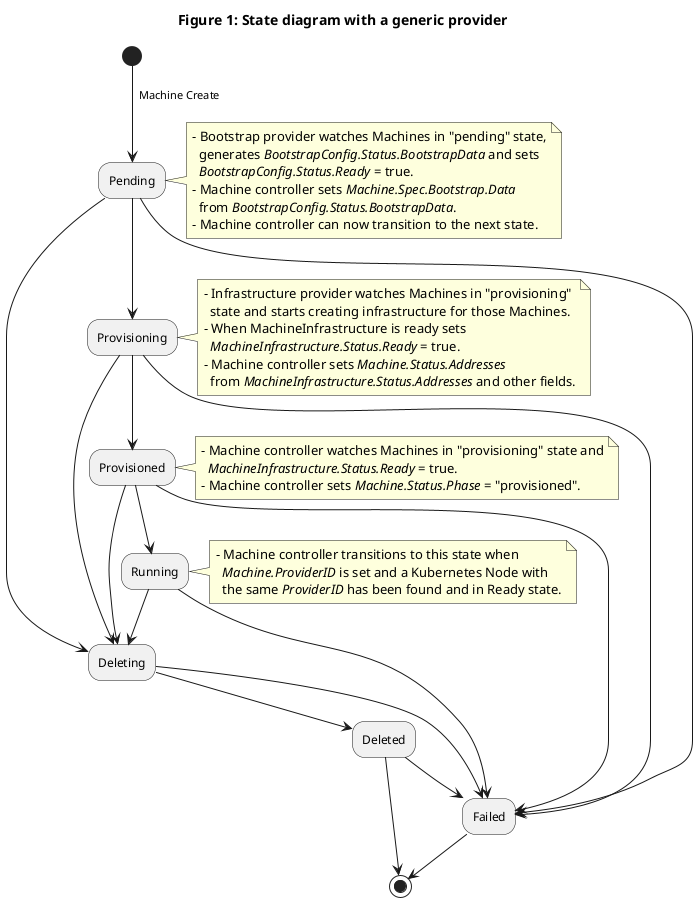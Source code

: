 @startuml
title Figure 1: State diagram with a generic provider

(*) --> [  Machine Create  ] "Pending"

note right
- Bootstrap provider watches Machines in "pending" state,
  generates //BootstrapConfig.Status.BootstrapData// and sets
  //BootstrapConfig.Status.Ready// = true.
- Machine controller sets //Machine.Spec.Bootstrap.Data//
  from //BootstrapConfig.Status.BootstrapData//.
- Machine controller can now transition to the next state.
end note

"Pending" --> "Provisioning"

note right
- Infrastructure provider watches Machines in "provisioning"
  state and starts creating infrastructure for those Machines.
- When MachineInfrastructure is ready sets
  //MachineInfrastructure.Status.Ready// = true.
- Machine controller sets //Machine.Status.Addresses//
  from //MachineInfrastructure.Status.Addresses// and other fields.
end note

"Provisioning" --> "Provisioned"

note right
- Machine controller watches Machines in "provisioning" state and
  //MachineInfrastructure.Status.Ready// = true.
- Machine controller sets //Machine.Status.Phase// = "provisioned".
end note

"Provisioned" --> "Running"

note right
- Machine controller transitions to this state when
  //Machine.ProviderID// is set and a Kubernetes Node with
  the same //ProviderID// has been found and in Ready state.
end note


"Pending" --> "Deleting"
"Provisioning" --> "Deleting"
"Provisioned" --> "Deleting"
"Running" --> "Deleting"

"Deleting" --> "Deleted"

"Pending" --> "Failed"
"Provisioning" --> "Failed"
"Provisioned" --> "Failed"
"Running" --> "Failed"
"Deleting" --> "Failed"
"Deleted" --> "Failed"

"Failed" --> (*)
"Deleted" --> (*)

hide footbox
@enduml

